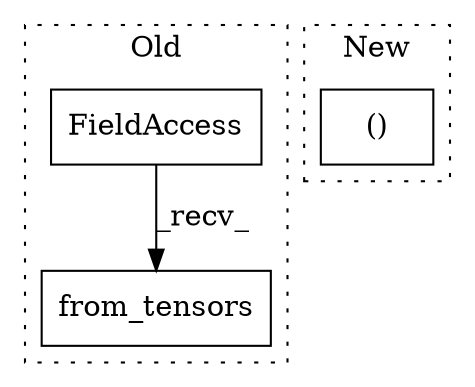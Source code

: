 digraph G {
subgraph cluster0 {
1 [label="from_tensors" a="32" s="15045,15100" l="13,1" shape="box"];
3 [label="FieldAccess" a="22" s="15006" l="38" shape="box"];
label = "Old";
style="dotted";
}
subgraph cluster1 {
2 [label="()" a="106" s="16375" l="54" shape="box"];
label = "New";
style="dotted";
}
3 -> 1 [label="_recv_"];
}
